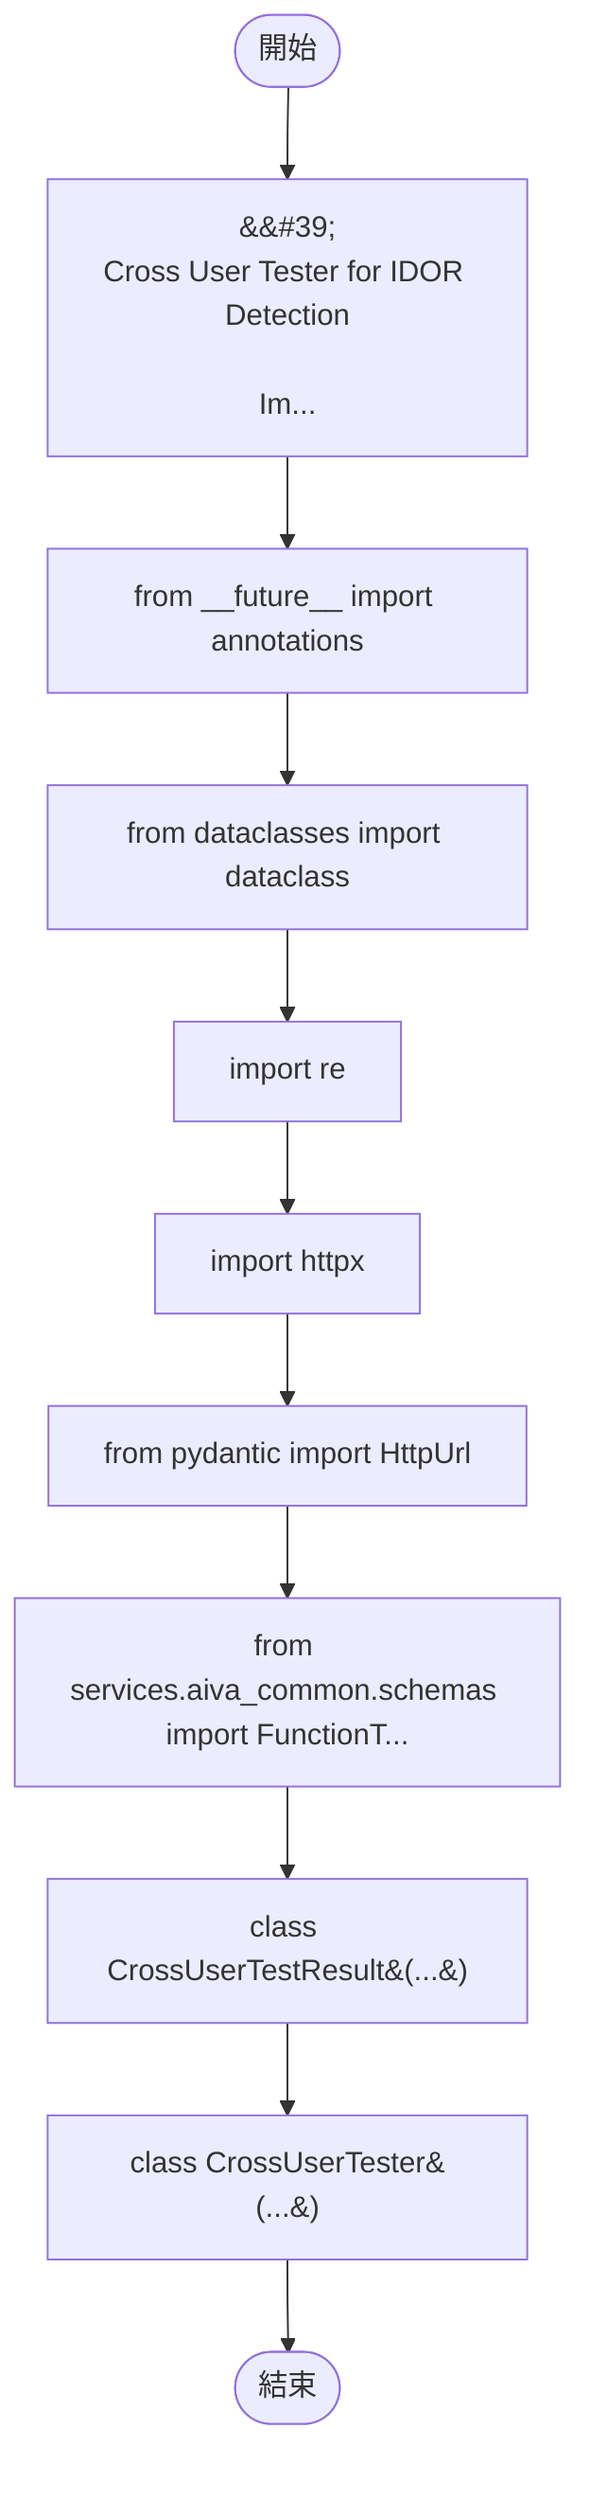 flowchart TB
    n1([開始])
    n2([結束])
    n3[&amp;&#35;39;\nCross User Tester for IDOR Detection\n\nIm...]
    n4[from __future__ import annotations]
    n5[from dataclasses import dataclass]
    n6[import re]
    n7[import httpx]
    n8[from pydantic import HttpUrl]
    n9[from services.aiva_common.schemas import FunctionT...]
    n10[class CrossUserTestResult&#40;...&#41;]
    n11[class CrossUserTester&#40;...&#41;]
    n1 --> n3
    n3 --> n4
    n4 --> n5
    n5 --> n6
    n6 --> n7
    n7 --> n8
    n8 --> n9
    n9 --> n10
    n10 --> n11
    n11 --> n2